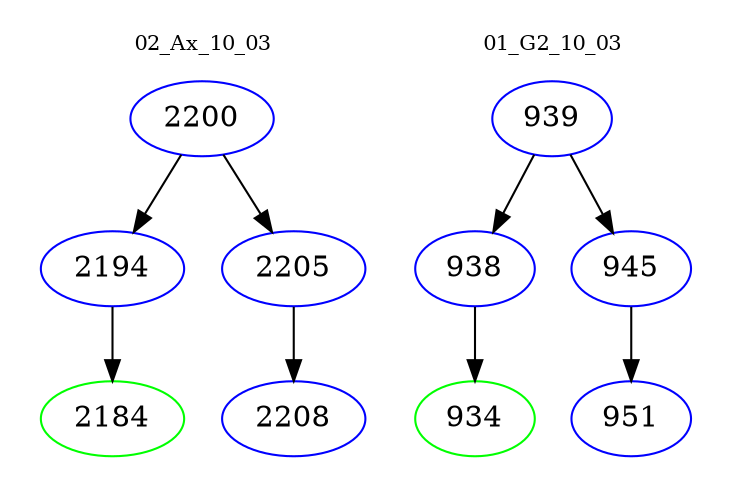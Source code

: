 digraph{
subgraph cluster_0 {
color = white
label = "02_Ax_10_03";
fontsize=10;
T0_2200 [label="2200", color="blue"]
T0_2200 -> T0_2194 [color="black"]
T0_2194 [label="2194", color="blue"]
T0_2194 -> T0_2184 [color="black"]
T0_2184 [label="2184", color="green"]
T0_2200 -> T0_2205 [color="black"]
T0_2205 [label="2205", color="blue"]
T0_2205 -> T0_2208 [color="black"]
T0_2208 [label="2208", color="blue"]
}
subgraph cluster_1 {
color = white
label = "01_G2_10_03";
fontsize=10;
T1_939 [label="939", color="blue"]
T1_939 -> T1_938 [color="black"]
T1_938 [label="938", color="blue"]
T1_938 -> T1_934 [color="black"]
T1_934 [label="934", color="green"]
T1_939 -> T1_945 [color="black"]
T1_945 [label="945", color="blue"]
T1_945 -> T1_951 [color="black"]
T1_951 [label="951", color="blue"]
}
}
